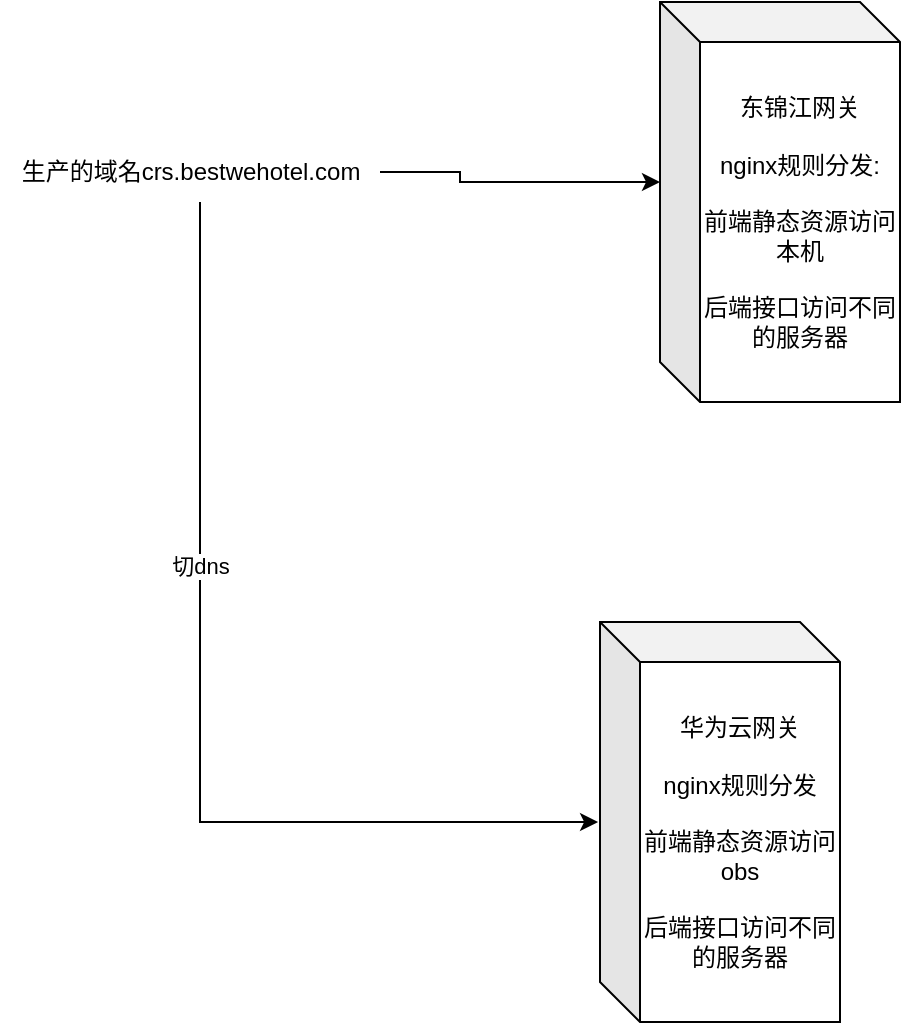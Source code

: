 <mxfile version="21.3.2" type="github">
  <diagram name="第 1 页" id="ypo8qqracdCLZP18u5ZS">
    <mxGraphModel dx="1434" dy="764" grid="1" gridSize="10" guides="1" tooltips="1" connect="1" arrows="1" fold="1" page="1" pageScale="1" pageWidth="827" pageHeight="1169" math="0" shadow="0">
      <root>
        <mxCell id="0" />
        <mxCell id="1" parent="0" />
        <mxCell id="2Ao8xp8TEhb6nUeUJv9U-1" value="东锦江网关&lt;br&gt;&lt;br&gt;nginx规则分发:&lt;br&gt;&lt;br&gt;前端静态资源访问本机&lt;br&gt;&lt;br&gt;后端接口访问不同的服务器" style="shape=cube;whiteSpace=wrap;html=1;boundedLbl=1;backgroundOutline=1;darkOpacity=0.05;darkOpacity2=0.1;" vertex="1" parent="1">
          <mxGeometry x="370" y="60" width="120" height="200" as="geometry" />
        </mxCell>
        <mxCell id="2Ao8xp8TEhb6nUeUJv9U-4" style="edgeStyle=orthogonalEdgeStyle;rounded=0;orthogonalLoop=1;jettySize=auto;html=1;entryX=0;entryY=0;entryDx=0;entryDy=90;entryPerimeter=0;" edge="1" parent="1" source="2Ao8xp8TEhb6nUeUJv9U-2" target="2Ao8xp8TEhb6nUeUJv9U-1">
          <mxGeometry relative="1" as="geometry">
            <Array as="points">
              <mxPoint x="270" y="145" />
              <mxPoint x="270" y="150" />
            </Array>
          </mxGeometry>
        </mxCell>
        <mxCell id="2Ao8xp8TEhb6nUeUJv9U-6" style="edgeStyle=orthogonalEdgeStyle;rounded=0;orthogonalLoop=1;jettySize=auto;html=1;entryX=-0.008;entryY=0.5;entryDx=0;entryDy=0;entryPerimeter=0;" edge="1" parent="1" source="2Ao8xp8TEhb6nUeUJv9U-2" target="2Ao8xp8TEhb6nUeUJv9U-3">
          <mxGeometry relative="1" as="geometry">
            <Array as="points">
              <mxPoint x="140" y="470" />
            </Array>
          </mxGeometry>
        </mxCell>
        <mxCell id="2Ao8xp8TEhb6nUeUJv9U-7" value="切dns" style="edgeLabel;html=1;align=center;verticalAlign=middle;resizable=0;points=[];" vertex="1" connectable="0" parent="2Ao8xp8TEhb6nUeUJv9U-6">
          <mxGeometry x="-0.285" relative="1" as="geometry">
            <mxPoint as="offset" />
          </mxGeometry>
        </mxCell>
        <mxCell id="2Ao8xp8TEhb6nUeUJv9U-2" value="生产的域名crs.bestwehotel.com" style="text;html=1;align=center;verticalAlign=middle;resizable=0;points=[];autosize=1;strokeColor=none;fillColor=none;" vertex="1" parent="1">
          <mxGeometry x="40" y="130" width="190" height="30" as="geometry" />
        </mxCell>
        <mxCell id="2Ao8xp8TEhb6nUeUJv9U-3" value="华为云网关&lt;br&gt;&lt;br&gt;nginx规则分发&lt;br&gt;&lt;br&gt;前端静态资源访问obs&lt;br&gt;&lt;br&gt;后端接口访问不同的服务器" style="shape=cube;whiteSpace=wrap;html=1;boundedLbl=1;backgroundOutline=1;darkOpacity=0.05;darkOpacity2=0.1;" vertex="1" parent="1">
          <mxGeometry x="340" y="370" width="120" height="200" as="geometry" />
        </mxCell>
      </root>
    </mxGraphModel>
  </diagram>
</mxfile>
